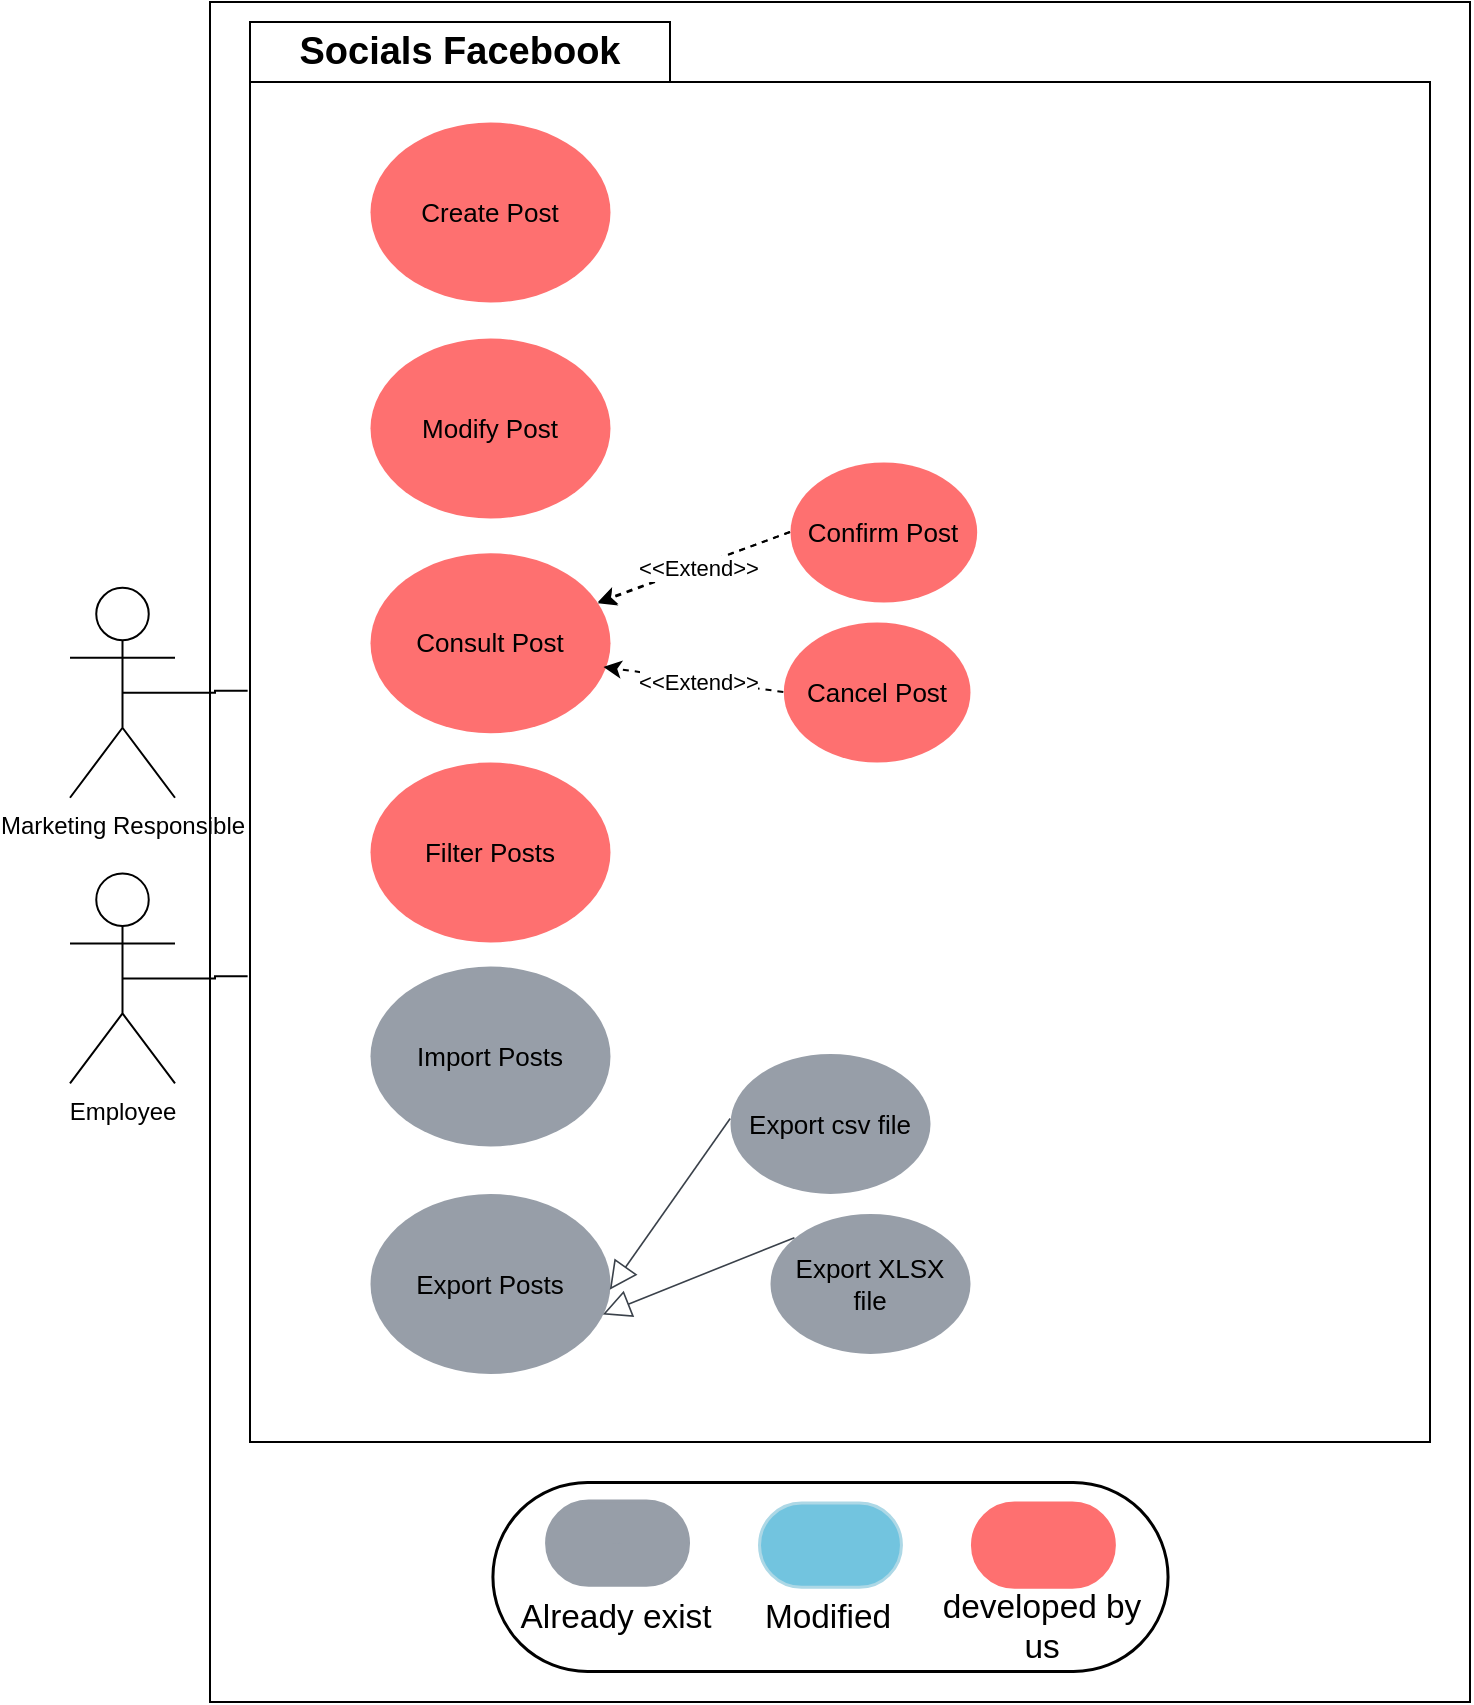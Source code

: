 <mxfile version="27.0.3">
  <diagram name="Page-1" id="mEo5U-aIOpApGTM14jqk">
    <mxGraphModel dx="2864" dy="1061" grid="1" gridSize="10" guides="1" tooltips="1" connect="1" arrows="1" fold="1" page="1" pageScale="1" pageWidth="827" pageHeight="1169" math="0" shadow="0">
      <root>
        <mxCell id="0" />
        <mxCell id="1" parent="0" />
        <mxCell id="zHjCzondexdLDDkKaduJ-95" value="" style="rounded=0;whiteSpace=wrap;html=1;" vertex="1" parent="1">
          <mxGeometry x="-400" y="160" width="630" height="850" as="geometry" />
        </mxCell>
        <mxCell id="zHjCzondexdLDDkKaduJ-96" value="Socials Facebook" style="shape=folder;fontStyle=1;tabWidth=210;tabHeight=30;tabPosition=left;html=1;boundedLbl=1;labelInHeader=1;container=0;collapsible=0;whiteSpace=wrap;fontSize=19;" vertex="1" parent="1">
          <mxGeometry x="-380" y="170" width="590" height="710" as="geometry" />
        </mxCell>
        <mxCell id="zHjCzondexdLDDkKaduJ-97" value="Marketing Responsible" style="shape=umlActor;verticalLabelPosition=bottom;verticalAlign=top;html=1;outlineConnect=0;" vertex="1" parent="1">
          <mxGeometry x="-470" y="452.88" width="52.5" height="105" as="geometry" />
        </mxCell>
        <mxCell id="zHjCzondexdLDDkKaduJ-98" value="Export csv file" style="html=1;overflow=block;blockSpacing=1;whiteSpace=wrap;ellipse;fontSize=13;spacing=3.8;strokeOpacity=0;fillOpacity=100;rounded=1;absoluteArcSize=1;arcSize=9;fillColor=#979ea8;strokeWidth=1.5;lucidId=2WIeNPYyiRF.;" vertex="1" parent="1">
          <mxGeometry x="-140.0" y="685.712" width="100" height="70" as="geometry" />
        </mxCell>
        <mxCell id="zHjCzondexdLDDkKaduJ-99" value="Export XLSX file" style="html=1;overflow=block;blockSpacing=1;whiteSpace=wrap;ellipse;fontSize=13;spacing=3.8;strokeOpacity=0;fillOpacity=100;rounded=1;absoluteArcSize=1;arcSize=9;fillColor=#979ea8;strokeWidth=1.5;lucidId=oXIemN2lJ.WZ;" vertex="1" parent="1">
          <mxGeometry x="-120" y="765.712" width="100" height="70" as="geometry" />
        </mxCell>
        <mxCell id="zHjCzondexdLDDkKaduJ-100" value="" style="html=1;overflow=block;blockSpacing=1;whiteSpace=wrap;fontSize=16.7;fontColor=default;spacing=3.8;strokeOpacity=100;fillOpacity=100;rounded=1;absoluteArcSize=1;arcSize=162;fillColor=#ffffff;strokeWidth=1.5;lucidId=qHtdmG4HjMHo;container=1;collapsible=0;" vertex="1" parent="1">
          <mxGeometry x="-258.79" y="900" width="337.57" height="94.52" as="geometry" />
        </mxCell>
        <mxCell id="zHjCzondexdLDDkKaduJ-101" value="Terminator" style="html=1;overflow=block;blockSpacing=1;whiteSpace=wrap;fontSize=1;fontColor=#979ea8;spacing=3.8;strokeColor=#979ea8;strokeOpacity=100;fillOpacity=100;rounded=1;absoluteArcSize=1;arcSize=75;fillColor=#979ea8;strokeWidth=1.5;lucidId=IHtdpJWPwF3h;" vertex="1" parent="zHjCzondexdLDDkKaduJ-100">
          <mxGeometry x="26.832" y="9.274" width="70.976" height="42.123" as="geometry" />
        </mxCell>
        <mxCell id="zHjCzondexdLDDkKaduJ-102" value="" style="html=1;overflow=block;blockSpacing=1;whiteSpace=wrap;fontSize=16.7;fontColor=default;spacing=3.8;strokeColor=#fe7070;strokeOpacity=100;fillOpacity=100;rounded=1;absoluteArcSize=1;arcSize=82;fillColor=#fe7070;strokeWidth=1.5;lucidId=SHtdkWkZQMI-;" vertex="1" parent="zHjCzondexdLDDkKaduJ-100">
          <mxGeometry x="239.761" y="10.274" width="70.976" height="42.123" as="geometry" />
        </mxCell>
        <mxCell id="zHjCzondexdLDDkKaduJ-103" value="Already exist" style="html=1;overflow=block;blockSpacing=1;whiteSpace=wrap;fontSize=16.7;spacing=0;strokeOpacity=100;rounded=1;absoluteArcSize=1;arcSize=9;fillColor=none;strokeWidth=NaN;strokeColor=none;lucidId=mItdmbgDk1Mh;" vertex="1" parent="zHjCzondexdLDDkKaduJ-100">
          <mxGeometry x="8.656" y="52.397" width="106.464" height="31.849" as="geometry" />
        </mxCell>
        <mxCell id="zHjCzondexdLDDkKaduJ-104" value="Modified" style="html=1;overflow=block;blockSpacing=1;whiteSpace=wrap;fontSize=16.7;spacing=0;strokeOpacity=100;rounded=1;absoluteArcSize=1;arcSize=9;fillColor=none;strokeWidth=NaN;strokeColor=none;lucidId=NItdRnxRT0wl;" vertex="1" parent="zHjCzondexdLDDkKaduJ-100">
          <mxGeometry x="115.12" y="52.397" width="106.464" height="31.849" as="geometry" />
        </mxCell>
        <mxCell id="zHjCzondexdLDDkKaduJ-105" value="developed by us" style="html=1;overflow=block;blockSpacing=1;whiteSpace=wrap;fontSize=16.7;spacing=0;strokeOpacity=100;rounded=1;absoluteArcSize=1;arcSize=9;fillColor=none;strokeWidth=NaN;strokeColor=none;lucidId=SItdEPhbv4RO;" vertex="1" parent="zHjCzondexdLDDkKaduJ-100">
          <mxGeometry x="221.584" y="52.397" width="106.464" height="31.849" as="geometry" />
        </mxCell>
        <mxCell id="zHjCzondexdLDDkKaduJ-106" value="" style="html=1;overflow=block;blockSpacing=1;whiteSpace=wrap;fontSize=16.7;fontColor=default;spacing=3.8;strokeColor=#add8e6;strokeOpacity=100;fillOpacity=100;rounded=1;absoluteArcSize=1;arcSize=82;fillColor=#72c4df;strokeWidth=1.5;lucidId=PHtdm2O_0toL;" vertex="1" parent="zHjCzondexdLDDkKaduJ-100">
          <mxGeometry x="133.297" y="10.274" width="70.976" height="42.123" as="geometry" />
        </mxCell>
        <mxCell id="zHjCzondexdLDDkKaduJ-107" value="Import Posts" style="html=1;overflow=block;blockSpacing=1;whiteSpace=wrap;ellipse;fontSize=13;spacing=3.8;strokeOpacity=0;fillOpacity=100;rounded=1;absoluteArcSize=1;arcSize=9;fillColor=#979ea8;strokeWidth=1.5;lucidId=~yIeRCyaMfPm;" vertex="1" parent="1">
          <mxGeometry x="-320" y="641.996" width="120" height="90" as="geometry" />
        </mxCell>
        <mxCell id="zHjCzondexdLDDkKaduJ-108" value="Modify Post" style="html=1;overflow=block;blockSpacing=1;whiteSpace=wrap;ellipse;fontSize=13;spacing=3.8;strokeOpacity=0;fillOpacity=100;rounded=1;absoluteArcSize=1;arcSize=9;fillColor=#fe7070;strokeWidth=1.5;lucidId=1yIeQ48BPR4-;" vertex="1" parent="1">
          <mxGeometry x="-320" y="328.002" width="120" height="90" as="geometry" />
        </mxCell>
        <mxCell id="zHjCzondexdLDDkKaduJ-109" value="Create Post" style="html=1;overflow=block;blockSpacing=1;whiteSpace=wrap;ellipse;fontSize=13;spacing=3.8;strokeOpacity=0;fillOpacity=100;rounded=1;absoluteArcSize=1;arcSize=9;fillColor=#fe7070;strokeWidth=1.5;lucidId=~xIeha3OeAVz;" vertex="1" parent="1">
          <mxGeometry x="-320" y="219.999" width="120" height="90" as="geometry" />
        </mxCell>
        <mxCell id="zHjCzondexdLDDkKaduJ-110" value="Export Posts" style="html=1;overflow=block;blockSpacing=1;whiteSpace=wrap;ellipse;fontSize=13;spacing=3.8;strokeOpacity=0;fillOpacity=100;rounded=1;absoluteArcSize=1;arcSize=9;fillColor=#979ea8;strokeWidth=1.5;lucidId=1VIeGqV82j3G;" vertex="1" parent="1">
          <mxGeometry x="-320" y="755.713" width="120" height="90" as="geometry" />
        </mxCell>
        <mxCell id="zHjCzondexdLDDkKaduJ-111" value="" style="html=1;jettySize=18;whiteSpace=wrap;fontSize=13;strokeColor=#3a414a;strokeOpacity=100;strokeWidth=0.8;rounded=0;startArrow=none;endArrow=block;endFill=0;endSize=12;exitX=0.122;exitY=0.173;exitPerimeter=0;entryX=0.97;entryY=0.672;entryPerimeter=0;lucidId=KYIeURdQv7Vc;" edge="1" parent="1" source="zHjCzondexdLDDkKaduJ-99" target="zHjCzondexdLDDkKaduJ-110">
          <mxGeometry width="100" height="100" relative="1" as="geometry">
            <Array as="points" />
          </mxGeometry>
        </mxCell>
        <mxCell id="zHjCzondexdLDDkKaduJ-112" value="" style="html=1;jettySize=18;whiteSpace=wrap;fontSize=13;strokeColor=#3a414a;strokeOpacity=100;strokeWidth=0.8;rounded=0;startArrow=none;endArrow=block;endFill=0;endSize=12;exitX=0.001;exitY=0.465;exitPerimeter=0;entryX=0.999;entryY=0.535;entryPerimeter=0;lucidId=GYIe1NvaI2Ca;" edge="1" parent="1" source="zHjCzondexdLDDkKaduJ-98" target="zHjCzondexdLDDkKaduJ-110">
          <mxGeometry width="100" height="100" relative="1" as="geometry">
            <Array as="points" />
          </mxGeometry>
        </mxCell>
        <mxCell id="zHjCzondexdLDDkKaduJ-113" value="Consult Post" style="html=1;overflow=block;blockSpacing=1;whiteSpace=wrap;ellipse;fontSize=13;spacing=3.8;strokeOpacity=0;fillOpacity=100;rounded=1;absoluteArcSize=1;arcSize=9;fillColor=#fe7070;strokeWidth=1.5;lucidId=1yIeQ48BPR4-;" vertex="1" parent="1">
          <mxGeometry x="-320" y="435.353" width="120" height="90" as="geometry" />
        </mxCell>
        <mxCell id="zHjCzondexdLDDkKaduJ-114" style="edgeStyle=orthogonalEdgeStyle;rounded=0;orthogonalLoop=1;jettySize=auto;html=1;exitX=0.5;exitY=0.5;exitDx=0;exitDy=0;exitPerimeter=0;entryX=-0.002;entryY=0.471;entryDx=0;entryDy=0;entryPerimeter=0;endArrow=none;startFill=0;" edge="1" parent="1" source="zHjCzondexdLDDkKaduJ-97" target="zHjCzondexdLDDkKaduJ-96">
          <mxGeometry relative="1" as="geometry" />
        </mxCell>
        <mxCell id="zHjCzondexdLDDkKaduJ-115" value="Employee" style="shape=umlActor;verticalLabelPosition=bottom;verticalAlign=top;html=1;outlineConnect=0;" vertex="1" parent="1">
          <mxGeometry x="-470" y="595.71" width="52.5" height="105" as="geometry" />
        </mxCell>
        <mxCell id="zHjCzondexdLDDkKaduJ-116" style="edgeStyle=orthogonalEdgeStyle;rounded=0;orthogonalLoop=1;jettySize=auto;html=1;exitX=0.5;exitY=0.5;exitDx=0;exitDy=0;exitPerimeter=0;entryX=-0.002;entryY=0.672;entryDx=0;entryDy=0;entryPerimeter=0;endArrow=none;startFill=0;" edge="1" parent="1" source="zHjCzondexdLDDkKaduJ-115" target="zHjCzondexdLDDkKaduJ-96">
          <mxGeometry relative="1" as="geometry" />
        </mxCell>
        <mxCell id="zHjCzondexdLDDkKaduJ-117" value="Filter Posts" style="html=1;overflow=block;blockSpacing=1;whiteSpace=wrap;ellipse;fontSize=13;spacing=3.8;strokeOpacity=0;fillOpacity=100;rounded=1;absoluteArcSize=1;arcSize=9;fillColor=#fe7070;strokeWidth=1.5;lucidId=1yIeQ48BPR4-;" vertex="1" parent="1">
          <mxGeometry x="-320" y="540.003" width="120" height="90" as="geometry" />
        </mxCell>
        <mxCell id="zHjCzondexdLDDkKaduJ-118" style="rounded=0;orthogonalLoop=1;jettySize=auto;html=1;exitX=0;exitY=0.5;exitDx=0;exitDy=0;dashed=1;" edge="1" parent="1" source="zHjCzondexdLDDkKaduJ-120" target="zHjCzondexdLDDkKaduJ-113">
          <mxGeometry relative="1" as="geometry" />
        </mxCell>
        <mxCell id="zHjCzondexdLDDkKaduJ-119" value="&amp;lt;&amp;lt;Extend&amp;gt;&amp;gt;" style="edgeLabel;html=1;align=center;verticalAlign=middle;resizable=0;points=[];" vertex="1" connectable="0" parent="zHjCzondexdLDDkKaduJ-118">
          <mxGeometry x="-0.036" y="1" relative="1" as="geometry">
            <mxPoint as="offset" />
          </mxGeometry>
        </mxCell>
        <mxCell id="zHjCzondexdLDDkKaduJ-120" value="Confirm Post" style="html=1;overflow=block;blockSpacing=1;whiteSpace=wrap;ellipse;fontSize=13;spacing=3.8;strokeOpacity=0;fillOpacity=100;rounded=1;absoluteArcSize=1;arcSize=9;fillColor=#fe7070;strokeWidth=1.5;lucidId=1yIeQ48BPR4-;" vertex="1" parent="1">
          <mxGeometry x="-110" y="390" width="93.34" height="70" as="geometry" />
        </mxCell>
        <mxCell id="zHjCzondexdLDDkKaduJ-121" value="Cancel Post" style="html=1;overflow=block;blockSpacing=1;whiteSpace=wrap;ellipse;fontSize=13;spacing=3.8;strokeOpacity=0;fillOpacity=100;rounded=1;absoluteArcSize=1;arcSize=9;fillColor=#fe7070;strokeWidth=1.5;lucidId=1yIeQ48BPR4-;" vertex="1" parent="1">
          <mxGeometry x="-113.34" y="470" width="93.34" height="70" as="geometry" />
        </mxCell>
        <mxCell id="zHjCzondexdLDDkKaduJ-122" style="rounded=0;orthogonalLoop=1;jettySize=auto;html=1;exitX=0;exitY=0.5;exitDx=0;exitDy=0;dashed=1;" edge="1" parent="1">
          <mxGeometry relative="1" as="geometry">
            <mxPoint x="-110" y="425" as="sourcePoint" />
            <mxPoint x="-206" y="460" as="targetPoint" />
          </mxGeometry>
        </mxCell>
        <mxCell id="zHjCzondexdLDDkKaduJ-123" value="&amp;lt;&amp;lt;Extend&amp;gt;&amp;gt;" style="edgeLabel;html=1;align=center;verticalAlign=middle;resizable=0;points=[];" vertex="1" connectable="0" parent="zHjCzondexdLDDkKaduJ-122">
          <mxGeometry x="-0.036" y="1" relative="1" as="geometry">
            <mxPoint as="offset" />
          </mxGeometry>
        </mxCell>
        <mxCell id="zHjCzondexdLDDkKaduJ-124" style="rounded=0;orthogonalLoop=1;jettySize=auto;html=1;exitX=0;exitY=0.5;exitDx=0;exitDy=0;dashed=1;entryX=0.973;entryY=0.635;entryDx=0;entryDy=0;entryPerimeter=0;" edge="1" parent="1" source="zHjCzondexdLDDkKaduJ-121" target="zHjCzondexdLDDkKaduJ-113">
          <mxGeometry relative="1" as="geometry">
            <mxPoint x="-100" y="435" as="sourcePoint" />
            <mxPoint x="-196" y="470" as="targetPoint" />
          </mxGeometry>
        </mxCell>
        <mxCell id="zHjCzondexdLDDkKaduJ-125" value="&amp;lt;&amp;lt;Extend&amp;gt;&amp;gt;" style="edgeLabel;html=1;align=center;verticalAlign=middle;resizable=0;points=[];" vertex="1" connectable="0" parent="zHjCzondexdLDDkKaduJ-124">
          <mxGeometry x="-0.036" y="1" relative="1" as="geometry">
            <mxPoint as="offset" />
          </mxGeometry>
        </mxCell>
      </root>
    </mxGraphModel>
  </diagram>
</mxfile>
